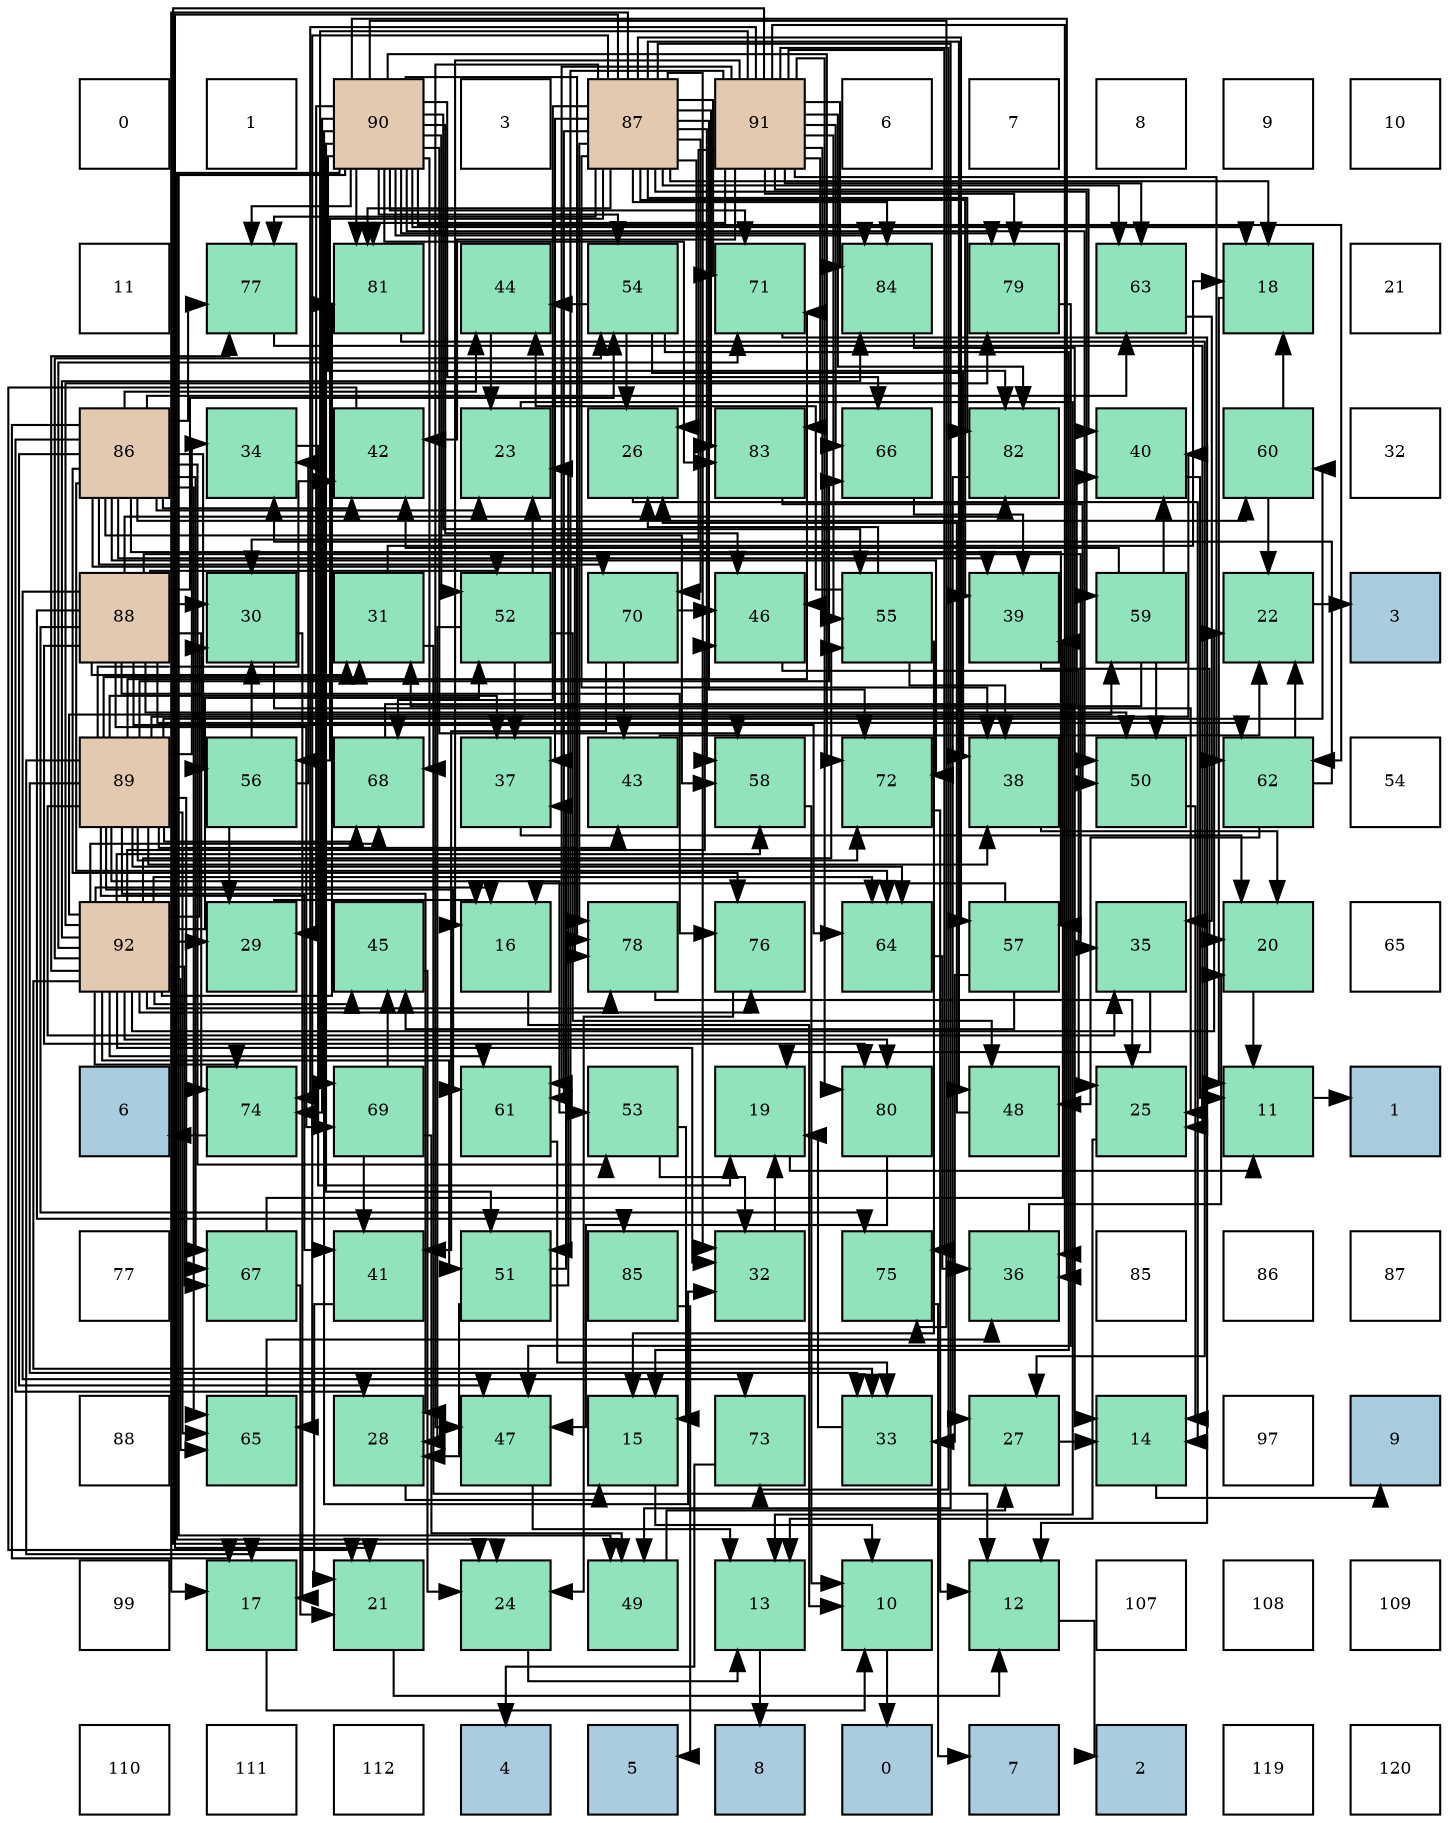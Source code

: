 digraph layout{
 rankdir=TB;
 splines=ortho;
 node [style=filled shape=square fixedsize=true width=0.6];
0[label="0", fontsize=8, fillcolor="#ffffff"];
1[label="1", fontsize=8, fillcolor="#ffffff"];
2[label="90", fontsize=8, fillcolor="#e3c9af"];
3[label="3", fontsize=8, fillcolor="#ffffff"];
4[label="87", fontsize=8, fillcolor="#e3c9af"];
5[label="91", fontsize=8, fillcolor="#e3c9af"];
6[label="6", fontsize=8, fillcolor="#ffffff"];
7[label="7", fontsize=8, fillcolor="#ffffff"];
8[label="8", fontsize=8, fillcolor="#ffffff"];
9[label="9", fontsize=8, fillcolor="#ffffff"];
10[label="10", fontsize=8, fillcolor="#ffffff"];
11[label="11", fontsize=8, fillcolor="#ffffff"];
12[label="77", fontsize=8, fillcolor="#91e3bb"];
13[label="81", fontsize=8, fillcolor="#91e3bb"];
14[label="44", fontsize=8, fillcolor="#91e3bb"];
15[label="54", fontsize=8, fillcolor="#91e3bb"];
16[label="71", fontsize=8, fillcolor="#91e3bb"];
17[label="84", fontsize=8, fillcolor="#91e3bb"];
18[label="79", fontsize=8, fillcolor="#91e3bb"];
19[label="63", fontsize=8, fillcolor="#91e3bb"];
20[label="18", fontsize=8, fillcolor="#91e3bb"];
21[label="21", fontsize=8, fillcolor="#ffffff"];
22[label="86", fontsize=8, fillcolor="#e3c9af"];
23[label="34", fontsize=8, fillcolor="#91e3bb"];
24[label="42", fontsize=8, fillcolor="#91e3bb"];
25[label="23", fontsize=8, fillcolor="#91e3bb"];
26[label="26", fontsize=8, fillcolor="#91e3bb"];
27[label="83", fontsize=8, fillcolor="#91e3bb"];
28[label="66", fontsize=8, fillcolor="#91e3bb"];
29[label="82", fontsize=8, fillcolor="#91e3bb"];
30[label="40", fontsize=8, fillcolor="#91e3bb"];
31[label="60", fontsize=8, fillcolor="#91e3bb"];
32[label="32", fontsize=8, fillcolor="#ffffff"];
33[label="88", fontsize=8, fillcolor="#e3c9af"];
34[label="30", fontsize=8, fillcolor="#91e3bb"];
35[label="31", fontsize=8, fillcolor="#91e3bb"];
36[label="52", fontsize=8, fillcolor="#91e3bb"];
37[label="70", fontsize=8, fillcolor="#91e3bb"];
38[label="46", fontsize=8, fillcolor="#91e3bb"];
39[label="55", fontsize=8, fillcolor="#91e3bb"];
40[label="39", fontsize=8, fillcolor="#91e3bb"];
41[label="59", fontsize=8, fillcolor="#91e3bb"];
42[label="22", fontsize=8, fillcolor="#91e3bb"];
43[label="3", fontsize=8, fillcolor="#a9ccde"];
44[label="89", fontsize=8, fillcolor="#e3c9af"];
45[label="56", fontsize=8, fillcolor="#91e3bb"];
46[label="68", fontsize=8, fillcolor="#91e3bb"];
47[label="37", fontsize=8, fillcolor="#91e3bb"];
48[label="43", fontsize=8, fillcolor="#91e3bb"];
49[label="58", fontsize=8, fillcolor="#91e3bb"];
50[label="72", fontsize=8, fillcolor="#91e3bb"];
51[label="38", fontsize=8, fillcolor="#91e3bb"];
52[label="50", fontsize=8, fillcolor="#91e3bb"];
53[label="62", fontsize=8, fillcolor="#91e3bb"];
54[label="54", fontsize=8, fillcolor="#ffffff"];
55[label="92", fontsize=8, fillcolor="#e3c9af"];
56[label="29", fontsize=8, fillcolor="#91e3bb"];
57[label="45", fontsize=8, fillcolor="#91e3bb"];
58[label="16", fontsize=8, fillcolor="#91e3bb"];
59[label="78", fontsize=8, fillcolor="#91e3bb"];
60[label="76", fontsize=8, fillcolor="#91e3bb"];
61[label="64", fontsize=8, fillcolor="#91e3bb"];
62[label="57", fontsize=8, fillcolor="#91e3bb"];
63[label="35", fontsize=8, fillcolor="#91e3bb"];
64[label="20", fontsize=8, fillcolor="#91e3bb"];
65[label="65", fontsize=8, fillcolor="#ffffff"];
66[label="6", fontsize=8, fillcolor="#a9ccde"];
67[label="74", fontsize=8, fillcolor="#91e3bb"];
68[label="69", fontsize=8, fillcolor="#91e3bb"];
69[label="61", fontsize=8, fillcolor="#91e3bb"];
70[label="53", fontsize=8, fillcolor="#91e3bb"];
71[label="19", fontsize=8, fillcolor="#91e3bb"];
72[label="80", fontsize=8, fillcolor="#91e3bb"];
73[label="48", fontsize=8, fillcolor="#91e3bb"];
74[label="25", fontsize=8, fillcolor="#91e3bb"];
75[label="11", fontsize=8, fillcolor="#91e3bb"];
76[label="1", fontsize=8, fillcolor="#a9ccde"];
77[label="77", fontsize=8, fillcolor="#ffffff"];
78[label="67", fontsize=8, fillcolor="#91e3bb"];
79[label="41", fontsize=8, fillcolor="#91e3bb"];
80[label="51", fontsize=8, fillcolor="#91e3bb"];
81[label="85", fontsize=8, fillcolor="#91e3bb"];
82[label="32", fontsize=8, fillcolor="#91e3bb"];
83[label="75", fontsize=8, fillcolor="#91e3bb"];
84[label="36", fontsize=8, fillcolor="#91e3bb"];
85[label="85", fontsize=8, fillcolor="#ffffff"];
86[label="86", fontsize=8, fillcolor="#ffffff"];
87[label="87", fontsize=8, fillcolor="#ffffff"];
88[label="88", fontsize=8, fillcolor="#ffffff"];
89[label="65", fontsize=8, fillcolor="#91e3bb"];
90[label="28", fontsize=8, fillcolor="#91e3bb"];
91[label="47", fontsize=8, fillcolor="#91e3bb"];
92[label="15", fontsize=8, fillcolor="#91e3bb"];
93[label="73", fontsize=8, fillcolor="#91e3bb"];
94[label="33", fontsize=8, fillcolor="#91e3bb"];
95[label="27", fontsize=8, fillcolor="#91e3bb"];
96[label="14", fontsize=8, fillcolor="#91e3bb"];
97[label="97", fontsize=8, fillcolor="#ffffff"];
98[label="9", fontsize=8, fillcolor="#a9ccde"];
99[label="99", fontsize=8, fillcolor="#ffffff"];
100[label="17", fontsize=8, fillcolor="#91e3bb"];
101[label="21", fontsize=8, fillcolor="#91e3bb"];
102[label="24", fontsize=8, fillcolor="#91e3bb"];
103[label="49", fontsize=8, fillcolor="#91e3bb"];
104[label="13", fontsize=8, fillcolor="#91e3bb"];
105[label="10", fontsize=8, fillcolor="#91e3bb"];
106[label="12", fontsize=8, fillcolor="#91e3bb"];
107[label="107", fontsize=8, fillcolor="#ffffff"];
108[label="108", fontsize=8, fillcolor="#ffffff"];
109[label="109", fontsize=8, fillcolor="#ffffff"];
110[label="110", fontsize=8, fillcolor="#ffffff"];
111[label="111", fontsize=8, fillcolor="#ffffff"];
112[label="112", fontsize=8, fillcolor="#ffffff"];
113[label="4", fontsize=8, fillcolor="#a9ccde"];
114[label="5", fontsize=8, fillcolor="#a9ccde"];
115[label="8", fontsize=8, fillcolor="#a9ccde"];
116[label="0", fontsize=8, fillcolor="#a9ccde"];
117[label="7", fontsize=8, fillcolor="#a9ccde"];
118[label="2", fontsize=8, fillcolor="#a9ccde"];
119[label="119", fontsize=8, fillcolor="#ffffff"];
120[label="120", fontsize=8, fillcolor="#ffffff"];
edge [constraint=false, style=vis];105 -> 116;
75 -> 76;
106 -> 118;
104 -> 115;
96 -> 98;
92 -> 105;
58 -> 105;
100 -> 105;
20 -> 75;
71 -> 75;
64 -> 75;
101 -> 106;
42 -> 43;
25 -> 104;
102 -> 104;
74 -> 104;
26 -> 96;
95 -> 96;
90 -> 92;
56 -> 58;
34 -> 100;
34 -> 74;
35 -> 106;
35 -> 20;
82 -> 71;
94 -> 71;
23 -> 71;
63 -> 71;
84 -> 64;
47 -> 64;
51 -> 64;
40 -> 64;
30 -> 75;
79 -> 101;
24 -> 101;
48 -> 42;
14 -> 25;
57 -> 102;
38 -> 74;
91 -> 104;
73 -> 26;
103 -> 95;
52 -> 96;
80 -> 25;
80 -> 90;
80 -> 47;
36 -> 25;
36 -> 90;
36 -> 47;
36 -> 73;
70 -> 92;
70 -> 82;
15 -> 92;
15 -> 26;
15 -> 51;
15 -> 14;
39 -> 92;
39 -> 26;
39 -> 51;
39 -> 14;
45 -> 56;
45 -> 34;
45 -> 23;
62 -> 58;
62 -> 94;
62 -> 57;
49 -> 105;
41 -> 35;
41 -> 30;
41 -> 24;
41 -> 52;
31 -> 20;
31 -> 42;
69 -> 94;
53 -> 42;
53 -> 23;
53 -> 73;
19 -> 63;
61 -> 84;
89 -> 84;
28 -> 40;
78 -> 101;
78 -> 40;
46 -> 30;
68 -> 79;
68 -> 57;
68 -> 103;
37 -> 79;
37 -> 48;
37 -> 38;
16 -> 106;
50 -> 106;
93 -> 113;
67 -> 66;
83 -> 117;
60 -> 102;
12 -> 74;
59 -> 74;
18 -> 91;
72 -> 91;
13 -> 95;
29 -> 95;
27 -> 52;
17 -> 96;
81 -> 114;
22 -> 100;
22 -> 25;
22 -> 90;
22 -> 40;
22 -> 24;
22 -> 14;
22 -> 91;
22 -> 70;
22 -> 45;
22 -> 62;
22 -> 49;
22 -> 31;
22 -> 19;
22 -> 61;
22 -> 89;
22 -> 78;
22 -> 37;
22 -> 50;
22 -> 60;
22 -> 12;
22 -> 59;
4 -> 100;
4 -> 20;
4 -> 101;
4 -> 26;
4 -> 82;
4 -> 47;
4 -> 51;
4 -> 40;
4 -> 91;
4 -> 73;
4 -> 103;
4 -> 45;
4 -> 62;
4 -> 49;
4 -> 41;
4 -> 69;
4 -> 19;
4 -> 89;
4 -> 46;
4 -> 37;
4 -> 16;
4 -> 50;
4 -> 12;
4 -> 59;
4 -> 13;
4 -> 29;
4 -> 27;
4 -> 17;
33 -> 34;
33 -> 35;
33 -> 63;
33 -> 52;
33 -> 36;
33 -> 15;
33 -> 53;
33 -> 61;
33 -> 68;
33 -> 93;
33 -> 67;
33 -> 83;
33 -> 60;
33 -> 72;
33 -> 29;
33 -> 81;
44 -> 100;
44 -> 90;
44 -> 35;
44 -> 94;
44 -> 23;
44 -> 63;
44 -> 47;
44 -> 51;
44 -> 30;
44 -> 79;
44 -> 24;
44 -> 48;
44 -> 70;
44 -> 31;
44 -> 69;
44 -> 61;
44 -> 89;
44 -> 28;
44 -> 78;
44 -> 46;
44 -> 16;
44 -> 50;
2 -> 20;
2 -> 102;
2 -> 56;
2 -> 82;
2 -> 84;
2 -> 38;
2 -> 103;
2 -> 52;
2 -> 80;
2 -> 36;
2 -> 15;
2 -> 39;
2 -> 49;
2 -> 53;
2 -> 28;
2 -> 46;
2 -> 16;
2 -> 50;
2 -> 67;
2 -> 83;
2 -> 12;
2 -> 59;
2 -> 18;
2 -> 13;
2 -> 29;
2 -> 27;
2 -> 17;
5 -> 58;
5 -> 102;
5 -> 34;
5 -> 84;
5 -> 30;
5 -> 24;
5 -> 38;
5 -> 80;
5 -> 39;
5 -> 69;
5 -> 53;
5 -> 19;
5 -> 28;
5 -> 68;
5 -> 93;
5 -> 67;
5 -> 83;
5 -> 18;
5 -> 72;
5 -> 13;
5 -> 29;
5 -> 27;
5 -> 17;
55 -> 58;
55 -> 42;
55 -> 56;
55 -> 34;
55 -> 82;
55 -> 94;
55 -> 57;
55 -> 38;
55 -> 80;
55 -> 36;
55 -> 15;
55 -> 39;
55 -> 49;
55 -> 41;
55 -> 69;
55 -> 61;
55 -> 89;
55 -> 78;
55 -> 46;
55 -> 16;
55 -> 67;
55 -> 60;
55 -> 12;
55 -> 59;
55 -> 18;
55 -> 72;
55 -> 13;
55 -> 17;
edge [constraint=true, style=invis];
0 -> 11 -> 22 -> 33 -> 44 -> 55 -> 66 -> 77 -> 88 -> 99 -> 110;
1 -> 12 -> 23 -> 34 -> 45 -> 56 -> 67 -> 78 -> 89 -> 100 -> 111;
2 -> 13 -> 24 -> 35 -> 46 -> 57 -> 68 -> 79 -> 90 -> 101 -> 112;
3 -> 14 -> 25 -> 36 -> 47 -> 58 -> 69 -> 80 -> 91 -> 102 -> 113;
4 -> 15 -> 26 -> 37 -> 48 -> 59 -> 70 -> 81 -> 92 -> 103 -> 114;
5 -> 16 -> 27 -> 38 -> 49 -> 60 -> 71 -> 82 -> 93 -> 104 -> 115;
6 -> 17 -> 28 -> 39 -> 50 -> 61 -> 72 -> 83 -> 94 -> 105 -> 116;
7 -> 18 -> 29 -> 40 -> 51 -> 62 -> 73 -> 84 -> 95 -> 106 -> 117;
8 -> 19 -> 30 -> 41 -> 52 -> 63 -> 74 -> 85 -> 96 -> 107 -> 118;
9 -> 20 -> 31 -> 42 -> 53 -> 64 -> 75 -> 86 -> 97 -> 108 -> 119;
10 -> 21 -> 32 -> 43 -> 54 -> 65 -> 76 -> 87 -> 98 -> 109 -> 120;
rank = same {0 -> 1 -> 2 -> 3 -> 4 -> 5 -> 6 -> 7 -> 8 -> 9 -> 10};
rank = same {11 -> 12 -> 13 -> 14 -> 15 -> 16 -> 17 -> 18 -> 19 -> 20 -> 21};
rank = same {22 -> 23 -> 24 -> 25 -> 26 -> 27 -> 28 -> 29 -> 30 -> 31 -> 32};
rank = same {33 -> 34 -> 35 -> 36 -> 37 -> 38 -> 39 -> 40 -> 41 -> 42 -> 43};
rank = same {44 -> 45 -> 46 -> 47 -> 48 -> 49 -> 50 -> 51 -> 52 -> 53 -> 54};
rank = same {55 -> 56 -> 57 -> 58 -> 59 -> 60 -> 61 -> 62 -> 63 -> 64 -> 65};
rank = same {66 -> 67 -> 68 -> 69 -> 70 -> 71 -> 72 -> 73 -> 74 -> 75 -> 76};
rank = same {77 -> 78 -> 79 -> 80 -> 81 -> 82 -> 83 -> 84 -> 85 -> 86 -> 87};
rank = same {88 -> 89 -> 90 -> 91 -> 92 -> 93 -> 94 -> 95 -> 96 -> 97 -> 98};
rank = same {99 -> 100 -> 101 -> 102 -> 103 -> 104 -> 105 -> 106 -> 107 -> 108 -> 109};
rank = same {110 -> 111 -> 112 -> 113 -> 114 -> 115 -> 116 -> 117 -> 118 -> 119 -> 120};
}
